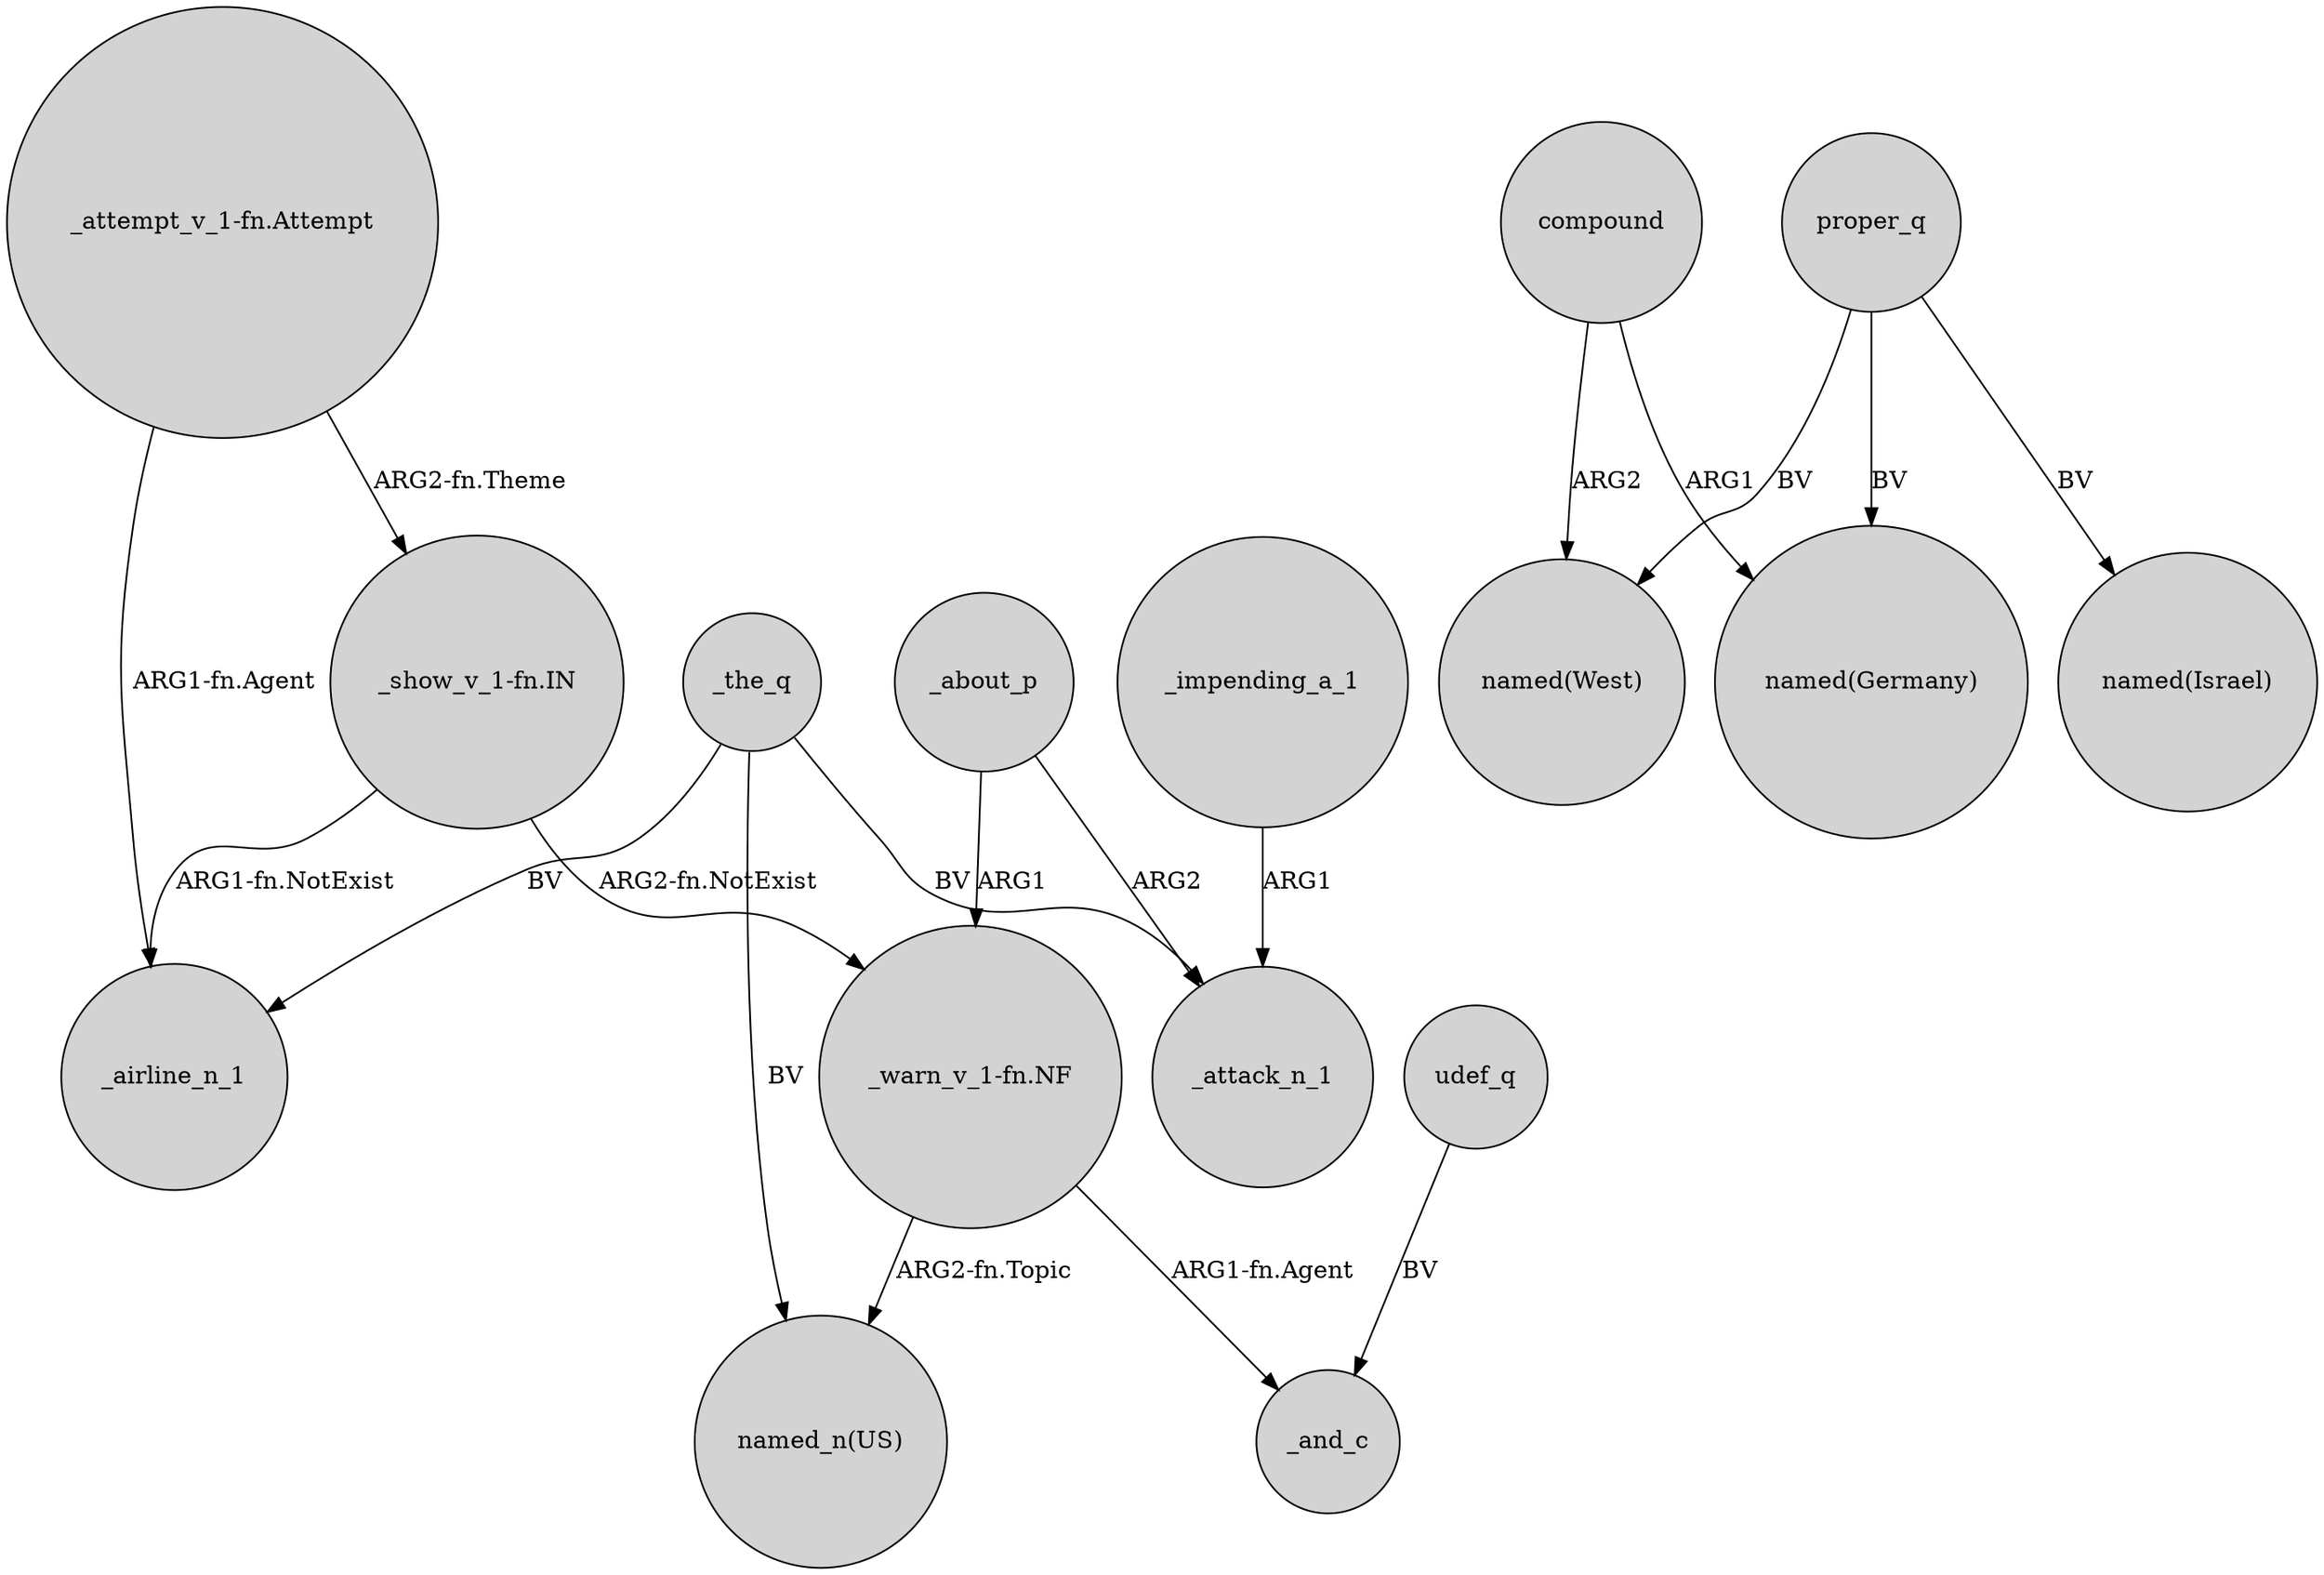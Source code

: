 digraph {
	node [shape=circle style=filled]
	"_attempt_v_1-fn.Attempt" -> "_show_v_1-fn.IN" [label="ARG2-fn.Theme"]
	_impending_a_1 -> _attack_n_1 [label=ARG1]
	compound -> "named(West)" [label=ARG2]
	"_attempt_v_1-fn.Attempt" -> _airline_n_1 [label="ARG1-fn.Agent"]
	"_warn_v_1-fn.NF" -> "named_n(US)" [label="ARG2-fn.Topic"]
	_about_p -> "_warn_v_1-fn.NF" [label=ARG1]
	proper_q -> "named(Germany)" [label=BV]
	"_show_v_1-fn.IN" -> "_warn_v_1-fn.NF" [label="ARG2-fn.NotExist"]
	_the_q -> _airline_n_1 [label=BV]
	proper_q -> "named(West)" [label=BV]
	compound -> "named(Germany)" [label=ARG1]
	udef_q -> _and_c [label=BV]
	"_show_v_1-fn.IN" -> _airline_n_1 [label="ARG1-fn.NotExist"]
	"_warn_v_1-fn.NF" -> _and_c [label="ARG1-fn.Agent"]
	_the_q -> _attack_n_1 [label=BV]
	_the_q -> "named_n(US)" [label=BV]
	_about_p -> _attack_n_1 [label=ARG2]
	proper_q -> "named(Israel)" [label=BV]
}
